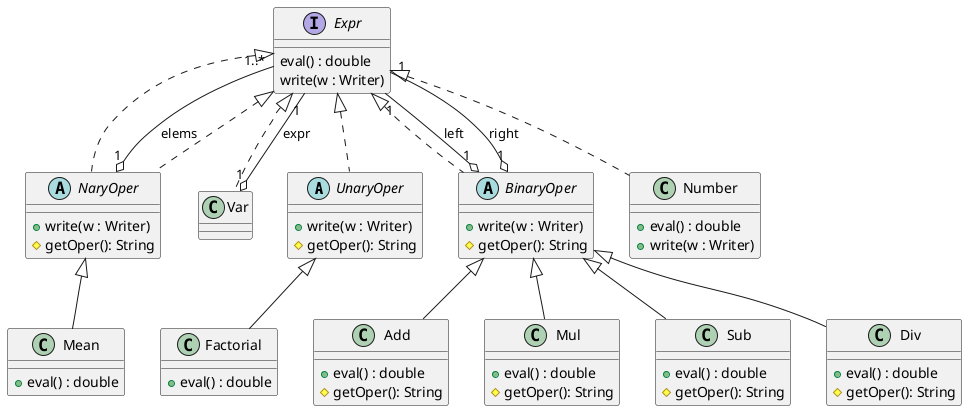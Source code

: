 @startuml
'https://plantuml.com/class-diagram




abstract UnaryOper {
     +write(w : Writer)
     #getOper(): String
}

abstract NaryOper {
     +write(w : Writer)
     #getOper(): String
}

class Mean {
    +  eval() : double

}

class Var {
}

interface Expr {
    eval() : double
    write(w : Writer)
}

abstract BinaryOper {
     +write(w : Writer)
     #getOper(): String
}
class Add {
  +  eval() : double
  #getOper(): String
}
class Mul {
  +  eval() : double
  #getOper(): String
}

class Sub {
  +  eval() : double
  #getOper(): String
}
class Div {
  +  eval() : double
  #getOper(): String
}

class Number {
  +  eval() : double
  +  write(w : Writer)
}

class Factorial {
 +  eval() : double
}



Expr <|.. NaryOper
Expr <|.. BinaryOper
Expr <|.. UnaryOper
Expr <|.. NaryOper
Expr <|.. Number
Expr <|.. Var

BinaryOper <|-- Add
BinaryOper <|-- Mul
BinaryOper <|-- Sub
BinaryOper <|-- Div

UnaryOper <|-- Factorial
NaryOper <|-- Mean

NaryOper  "1" o-- "1..*" Expr : elems
Var "1" o-- "1" Expr : expr

BinaryOper "1" o-- "1" Expr : left
BinaryOper "1" o-- "1" Expr : right


@enduml